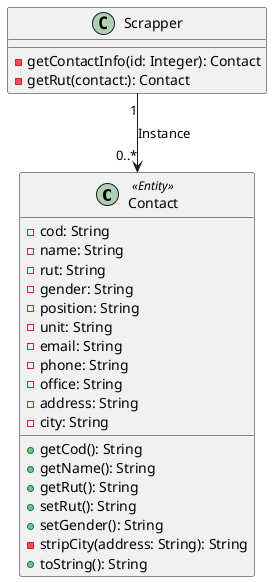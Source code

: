 @startuml diagram

class Contact <<Entity>> {
 - cod: String
 - name: String
 - rut: String
 - gender: String
 - position: String
 - unit: String
 - email: String
 - phone: String
 - office: String
 - address: String
 - city: String
 + getCod(): String
 + getName(): String
 + getRut(): String
 + setRut(): String
 + setGender(): String
 - stripCity(address: String): String
 + toString(): String
}

class Scrapper {
 - getContactInfo(id: Integer): Contact
 - getRut(contact:): Contact
}

Scrapper "1" --> "0..*" Contact: Instance

@enduml